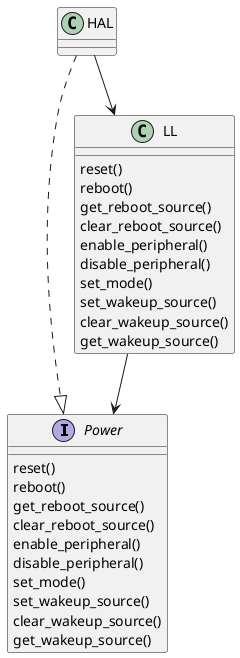 @startuml
interface Power {
	reset()
	reboot()
	get_reboot_source()
	clear_reboot_source()
	enable_peripheral()
	disable_peripheral()
	set_mode()
	set_wakeup_source()
	clear_wakeup_source()
	get_wakeup_source()
}

class LL {
	reset()
	reboot()
	get_reboot_source()
	clear_reboot_source()
	enable_peripheral()
	disable_peripheral()
	set_mode()
	set_wakeup_source()
	clear_wakeup_source()
	get_wakeup_source()
}

class HAL {
}

HAL ..|> Power
HAL --> LL
LL --> Power
@enduml
